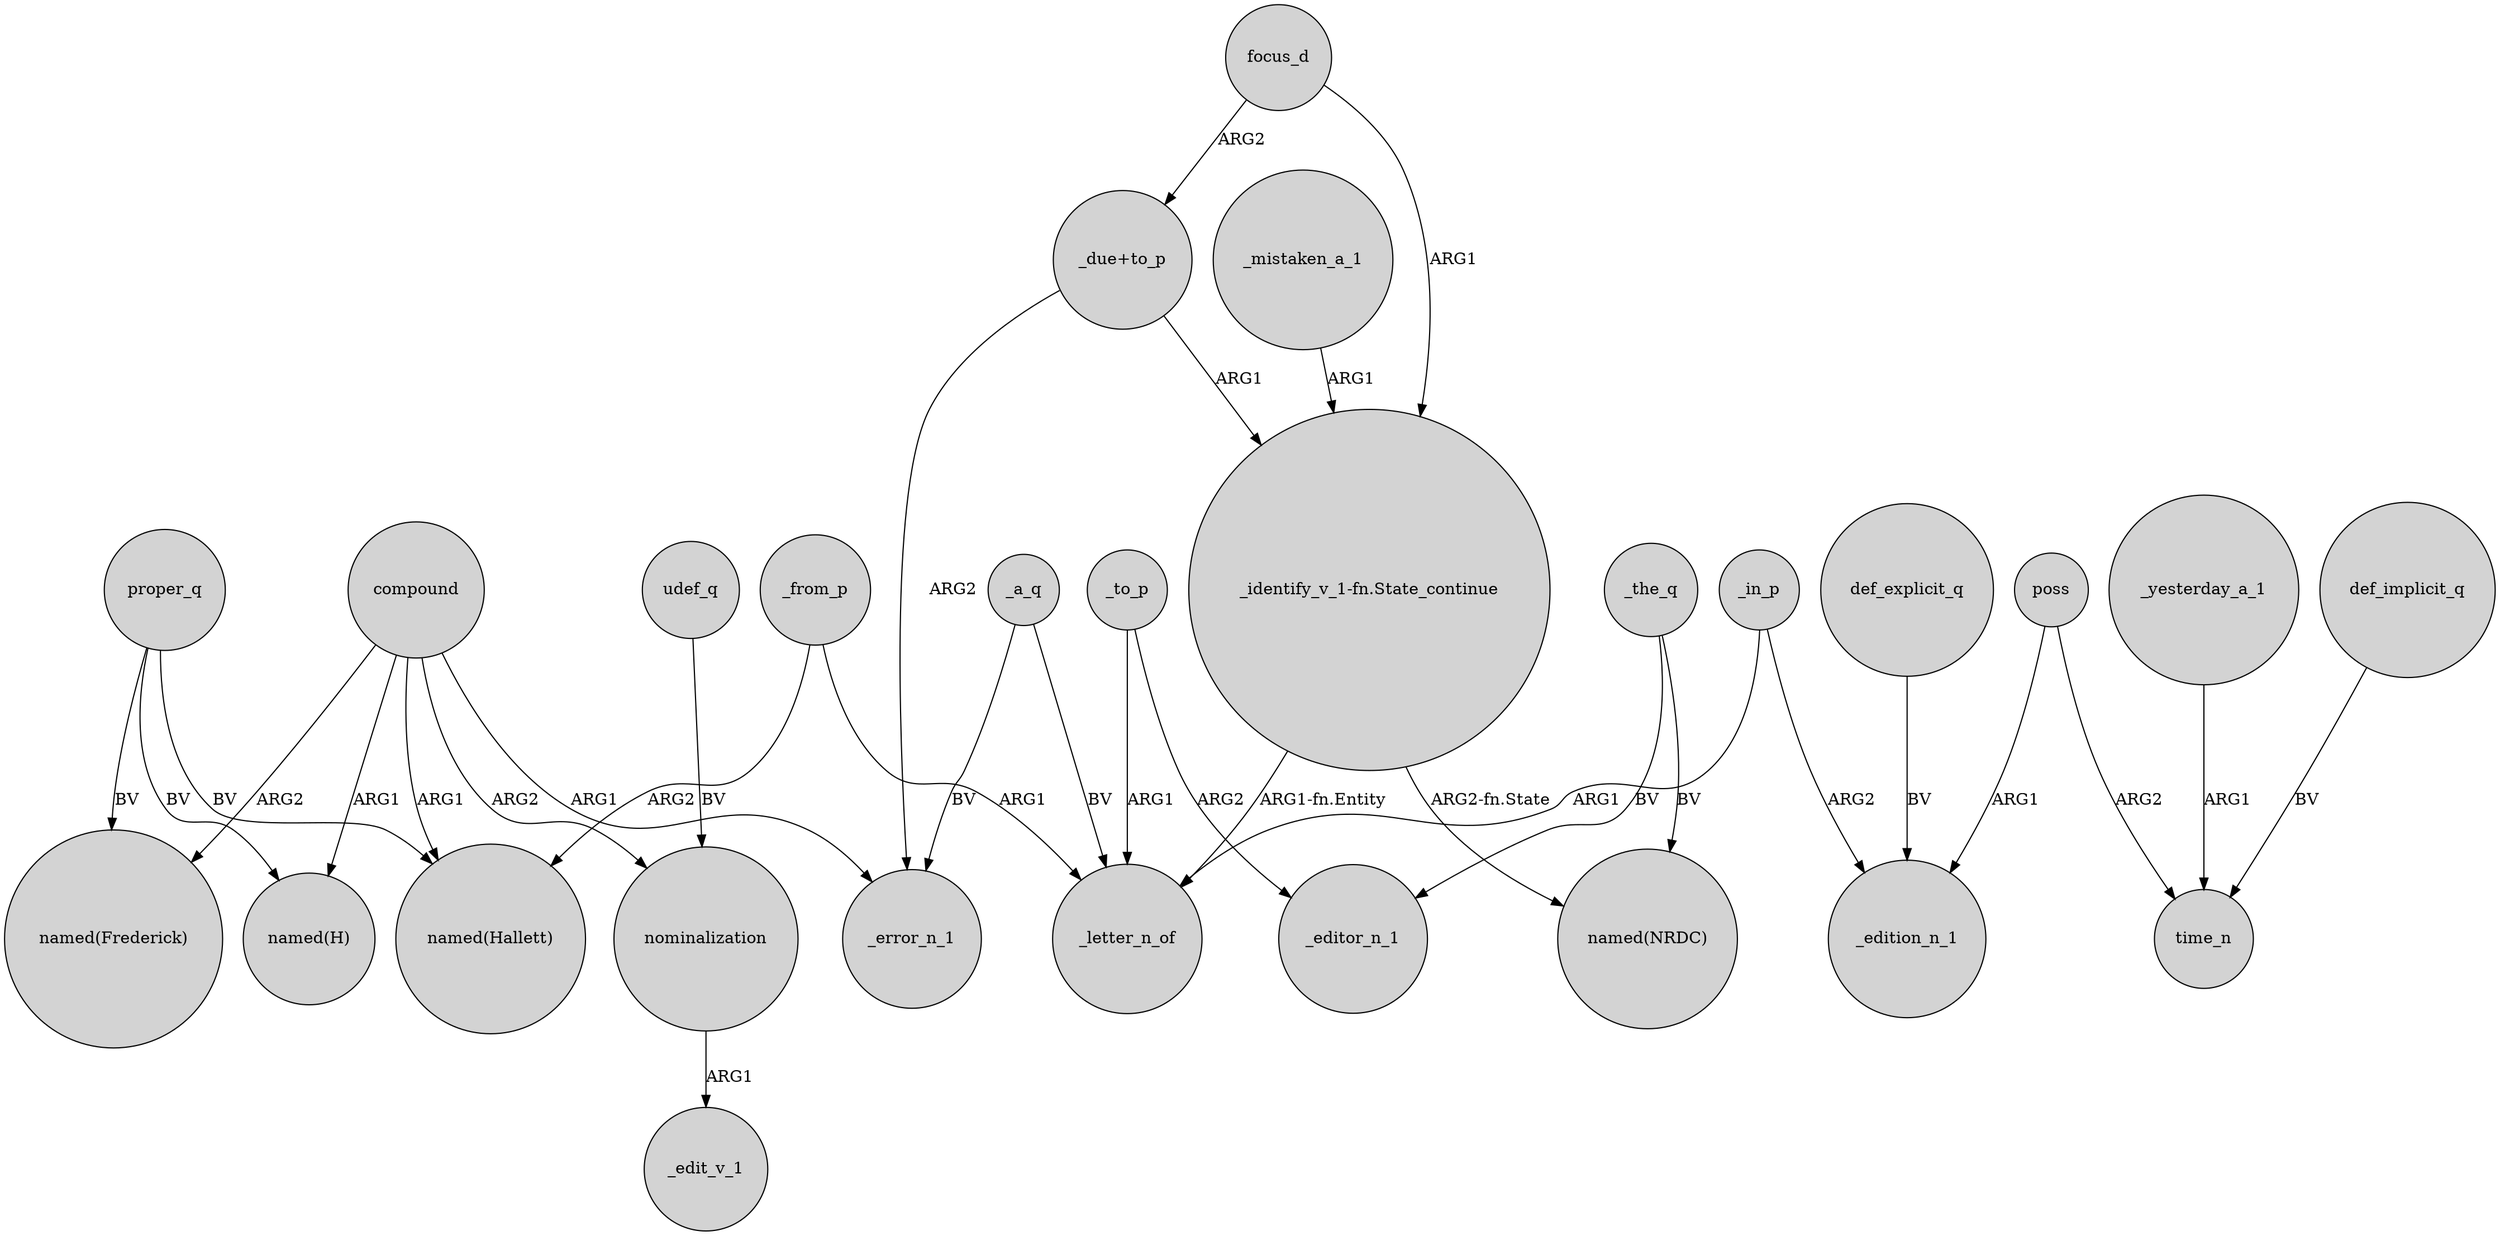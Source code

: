 digraph {
	node [shape=circle style=filled]
	"_due+to_p" -> _error_n_1 [label=ARG2]
	proper_q -> "named(Frederick)" [label=BV]
	"_due+to_p" -> "_identify_v_1-fn.State_continue" [label=ARG1]
	proper_q -> "named(H)" [label=BV]
	udef_q -> nominalization [label=BV]
	compound -> _error_n_1 [label=ARG1]
	_yesterday_a_1 -> time_n [label=ARG1]
	focus_d -> "_due+to_p" [label=ARG2]
	nominalization -> _edit_v_1 [label=ARG1]
	def_explicit_q -> _edition_n_1 [label=BV]
	_a_q -> _letter_n_of [label=BV]
	_in_p -> _edition_n_1 [label=ARG2]
	"_identify_v_1-fn.State_continue" -> _letter_n_of [label="ARG1-fn.Entity"]
	_from_p -> "named(Hallett)" [label=ARG2]
	compound -> nominalization [label=ARG2]
	proper_q -> "named(Hallett)" [label=BV]
	_a_q -> _error_n_1 [label=BV]
	compound -> "named(Frederick)" [label=ARG2]
	compound -> "named(H)" [label=ARG1]
	poss -> _edition_n_1 [label=ARG1]
	_to_p -> _letter_n_of [label=ARG1]
	focus_d -> "_identify_v_1-fn.State_continue" [label=ARG1]
	_to_p -> _editor_n_1 [label=ARG2]
	_the_q -> _editor_n_1 [label=BV]
	poss -> time_n [label=ARG2]
	_from_p -> _letter_n_of [label=ARG1]
	"_identify_v_1-fn.State_continue" -> "named(NRDC)" [label="ARG2-fn.State"]
	compound -> "named(Hallett)" [label=ARG1]
	_mistaken_a_1 -> "_identify_v_1-fn.State_continue" [label=ARG1]
	_the_q -> "named(NRDC)" [label=BV]
	def_implicit_q -> time_n [label=BV]
	_in_p -> _letter_n_of [label=ARG1]
}
